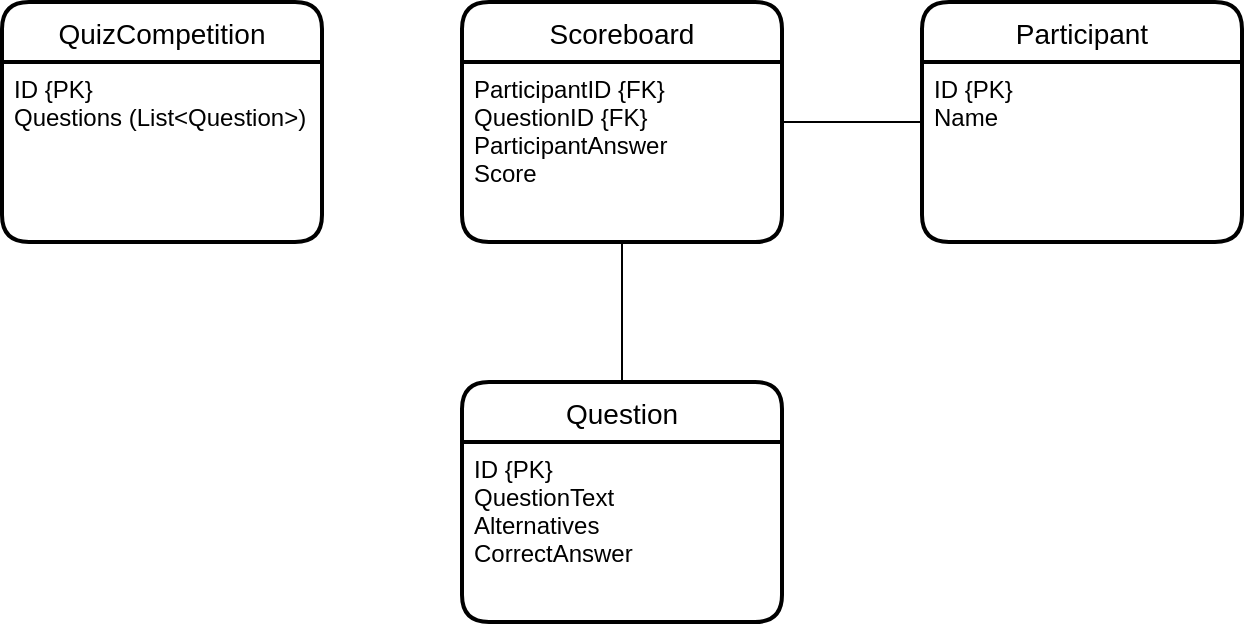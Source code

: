 <mxfile version="15.5.8" type="device"><diagram id="9L_Ml2j55nvWZuc7Kf5e" name="Page-1"><mxGraphModel dx="981" dy="526" grid="1" gridSize="10" guides="1" tooltips="1" connect="1" arrows="1" fold="1" page="1" pageScale="1" pageWidth="850" pageHeight="1100" math="0" shadow="0"><root><mxCell id="0"/><mxCell id="1" parent="0"/><mxCell id="WX_7bIHQQBEtAHkOPA8v-15" value="Scoreboard" style="swimlane;childLayout=stackLayout;horizontal=1;startSize=30;horizontalStack=0;rounded=1;fontSize=14;fontStyle=0;strokeWidth=2;resizeParent=0;resizeLast=1;shadow=0;dashed=0;align=center;" vertex="1" parent="1"><mxGeometry x="290" y="130" width="160" height="120" as="geometry"/></mxCell><mxCell id="WX_7bIHQQBEtAHkOPA8v-16" value="ParticipantID {FK}&#10;QuestionID {FK}&#10;ParticipantAnswer&#10;Score" style="align=left;strokeColor=none;fillColor=none;spacingLeft=4;fontSize=12;verticalAlign=top;resizable=0;rotatable=0;part=1;" vertex="1" parent="WX_7bIHQQBEtAHkOPA8v-15"><mxGeometry y="30" width="160" height="90" as="geometry"/></mxCell><mxCell id="WX_7bIHQQBEtAHkOPA8v-17" value="Participant" style="swimlane;childLayout=stackLayout;horizontal=1;startSize=30;horizontalStack=0;rounded=1;fontSize=14;fontStyle=0;strokeWidth=2;resizeParent=0;resizeLast=1;shadow=0;dashed=0;align=center;" vertex="1" parent="1"><mxGeometry x="520" y="130" width="160" height="120" as="geometry"/></mxCell><mxCell id="WX_7bIHQQBEtAHkOPA8v-18" value="ID {PK}&#10;Name" style="align=left;strokeColor=none;fillColor=none;spacingLeft=4;fontSize=12;verticalAlign=top;resizable=0;rotatable=0;part=1;" vertex="1" parent="WX_7bIHQQBEtAHkOPA8v-17"><mxGeometry y="30" width="160" height="90" as="geometry"/></mxCell><mxCell id="WX_7bIHQQBEtAHkOPA8v-19" value="Question" style="swimlane;childLayout=stackLayout;horizontal=1;startSize=30;horizontalStack=0;rounded=1;fontSize=14;fontStyle=0;strokeWidth=2;resizeParent=0;resizeLast=1;shadow=0;dashed=0;align=center;" vertex="1" parent="1"><mxGeometry x="290" y="320" width="160" height="120" as="geometry"/></mxCell><mxCell id="WX_7bIHQQBEtAHkOPA8v-20" value="ID {PK}&#10;QuestionText&#10;Alternatives&#10;CorrectAnswer" style="align=left;strokeColor=none;fillColor=none;spacingLeft=4;fontSize=12;verticalAlign=top;resizable=0;rotatable=0;part=1;" vertex="1" parent="WX_7bIHQQBEtAHkOPA8v-19"><mxGeometry y="30" width="160" height="90" as="geometry"/></mxCell><mxCell id="WX_7bIHQQBEtAHkOPA8v-21" style="edgeStyle=orthogonalEdgeStyle;rounded=0;orthogonalLoop=1;jettySize=auto;html=1;exitX=1;exitY=0.5;exitDx=0;exitDy=0;entryX=0;entryY=0.5;entryDx=0;entryDy=0;endArrow=none;endFill=0;" edge="1" parent="1" source="WX_7bIHQQBEtAHkOPA8v-16" target="WX_7bIHQQBEtAHkOPA8v-18"><mxGeometry relative="1" as="geometry"><Array as="points"><mxPoint x="450" y="190"/><mxPoint x="520" y="190"/></Array></mxGeometry></mxCell><mxCell id="WX_7bIHQQBEtAHkOPA8v-22" style="edgeStyle=orthogonalEdgeStyle;rounded=0;orthogonalLoop=1;jettySize=auto;html=1;exitX=0.5;exitY=1;exitDx=0;exitDy=0;entryX=0.5;entryY=0;entryDx=0;entryDy=0;endArrow=none;endFill=0;" edge="1" parent="1" source="WX_7bIHQQBEtAHkOPA8v-16" target="WX_7bIHQQBEtAHkOPA8v-19"><mxGeometry relative="1" as="geometry"/></mxCell><mxCell id="WX_7bIHQQBEtAHkOPA8v-23" value="QuizCompetition" style="swimlane;childLayout=stackLayout;horizontal=1;startSize=30;horizontalStack=0;rounded=1;fontSize=14;fontStyle=0;strokeWidth=2;resizeParent=0;resizeLast=1;shadow=0;dashed=0;align=center;" vertex="1" parent="1"><mxGeometry x="60" y="130" width="160" height="120" as="geometry"/></mxCell><mxCell id="WX_7bIHQQBEtAHkOPA8v-24" value="ID {PK}&#10;Questions (List&lt;Question&gt;)" style="align=left;strokeColor=none;fillColor=none;spacingLeft=4;fontSize=12;verticalAlign=top;resizable=0;rotatable=0;part=1;" vertex="1" parent="WX_7bIHQQBEtAHkOPA8v-23"><mxGeometry y="30" width="160" height="90" as="geometry"/></mxCell></root></mxGraphModel></diagram></mxfile>